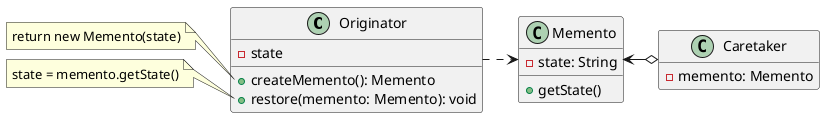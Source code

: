 @startuml memento
hide empty members

class Originator {
    -state
    +createMemento(): Memento
    +restore(memento: Memento): void
}

class Memento {
    -state: String
    +getState()
}

class Caretaker {
    -memento: Memento
}

note left of Originator::createMemento
    return new Memento(state)
end note

note left of Originator::restore
    state = memento.getState()
end note

Memento <-o  Caretaker
Originator .> Memento
@enduml
